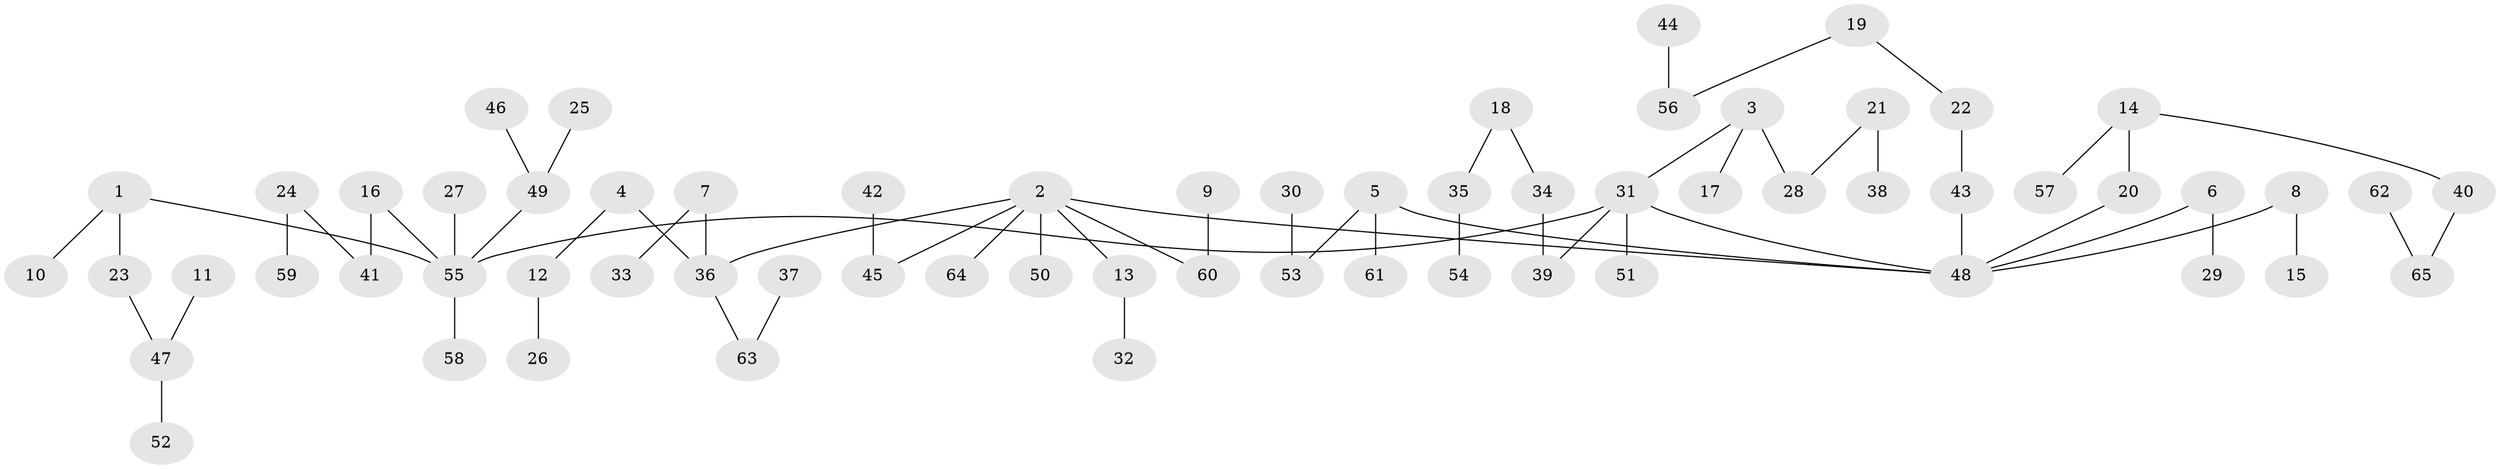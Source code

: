 // original degree distribution, {7: 0.007751937984496124, 6: 0.007751937984496124, 9: 0.007751937984496124, 4: 0.05426356589147287, 3: 0.17829457364341086, 5: 0.015503875968992248, 2: 0.2558139534883721, 1: 0.4728682170542636}
// Generated by graph-tools (version 1.1) at 2025/02/03/09/25 03:02:25]
// undirected, 65 vertices, 64 edges
graph export_dot {
graph [start="1"]
  node [color=gray90,style=filled];
  1;
  2;
  3;
  4;
  5;
  6;
  7;
  8;
  9;
  10;
  11;
  12;
  13;
  14;
  15;
  16;
  17;
  18;
  19;
  20;
  21;
  22;
  23;
  24;
  25;
  26;
  27;
  28;
  29;
  30;
  31;
  32;
  33;
  34;
  35;
  36;
  37;
  38;
  39;
  40;
  41;
  42;
  43;
  44;
  45;
  46;
  47;
  48;
  49;
  50;
  51;
  52;
  53;
  54;
  55;
  56;
  57;
  58;
  59;
  60;
  61;
  62;
  63;
  64;
  65;
  1 -- 10 [weight=1.0];
  1 -- 23 [weight=1.0];
  1 -- 55 [weight=1.0];
  2 -- 13 [weight=1.0];
  2 -- 36 [weight=1.0];
  2 -- 45 [weight=1.0];
  2 -- 48 [weight=1.0];
  2 -- 50 [weight=1.0];
  2 -- 60 [weight=1.0];
  2 -- 64 [weight=1.0];
  3 -- 17 [weight=1.0];
  3 -- 28 [weight=1.0];
  3 -- 31 [weight=1.0];
  4 -- 12 [weight=1.0];
  4 -- 36 [weight=1.0];
  5 -- 48 [weight=1.0];
  5 -- 53 [weight=1.0];
  5 -- 61 [weight=1.0];
  6 -- 29 [weight=1.0];
  6 -- 48 [weight=1.0];
  7 -- 33 [weight=1.0];
  7 -- 36 [weight=1.0];
  8 -- 15 [weight=1.0];
  8 -- 48 [weight=1.0];
  9 -- 60 [weight=1.0];
  11 -- 47 [weight=1.0];
  12 -- 26 [weight=1.0];
  13 -- 32 [weight=1.0];
  14 -- 20 [weight=1.0];
  14 -- 40 [weight=1.0];
  14 -- 57 [weight=1.0];
  16 -- 41 [weight=1.0];
  16 -- 55 [weight=1.0];
  18 -- 34 [weight=1.0];
  18 -- 35 [weight=1.0];
  19 -- 22 [weight=1.0];
  19 -- 56 [weight=1.0];
  20 -- 48 [weight=1.0];
  21 -- 28 [weight=1.0];
  21 -- 38 [weight=1.0];
  22 -- 43 [weight=1.0];
  23 -- 47 [weight=1.0];
  24 -- 41 [weight=1.0];
  24 -- 59 [weight=1.0];
  25 -- 49 [weight=1.0];
  27 -- 55 [weight=1.0];
  30 -- 53 [weight=1.0];
  31 -- 39 [weight=1.0];
  31 -- 48 [weight=1.0];
  31 -- 51 [weight=1.0];
  31 -- 55 [weight=1.0];
  34 -- 39 [weight=1.0];
  35 -- 54 [weight=1.0];
  36 -- 63 [weight=1.0];
  37 -- 63 [weight=1.0];
  40 -- 65 [weight=1.0];
  42 -- 45 [weight=1.0];
  43 -- 48 [weight=1.0];
  44 -- 56 [weight=1.0];
  46 -- 49 [weight=1.0];
  47 -- 52 [weight=1.0];
  49 -- 55 [weight=1.0];
  55 -- 58 [weight=1.0];
  62 -- 65 [weight=1.0];
}

